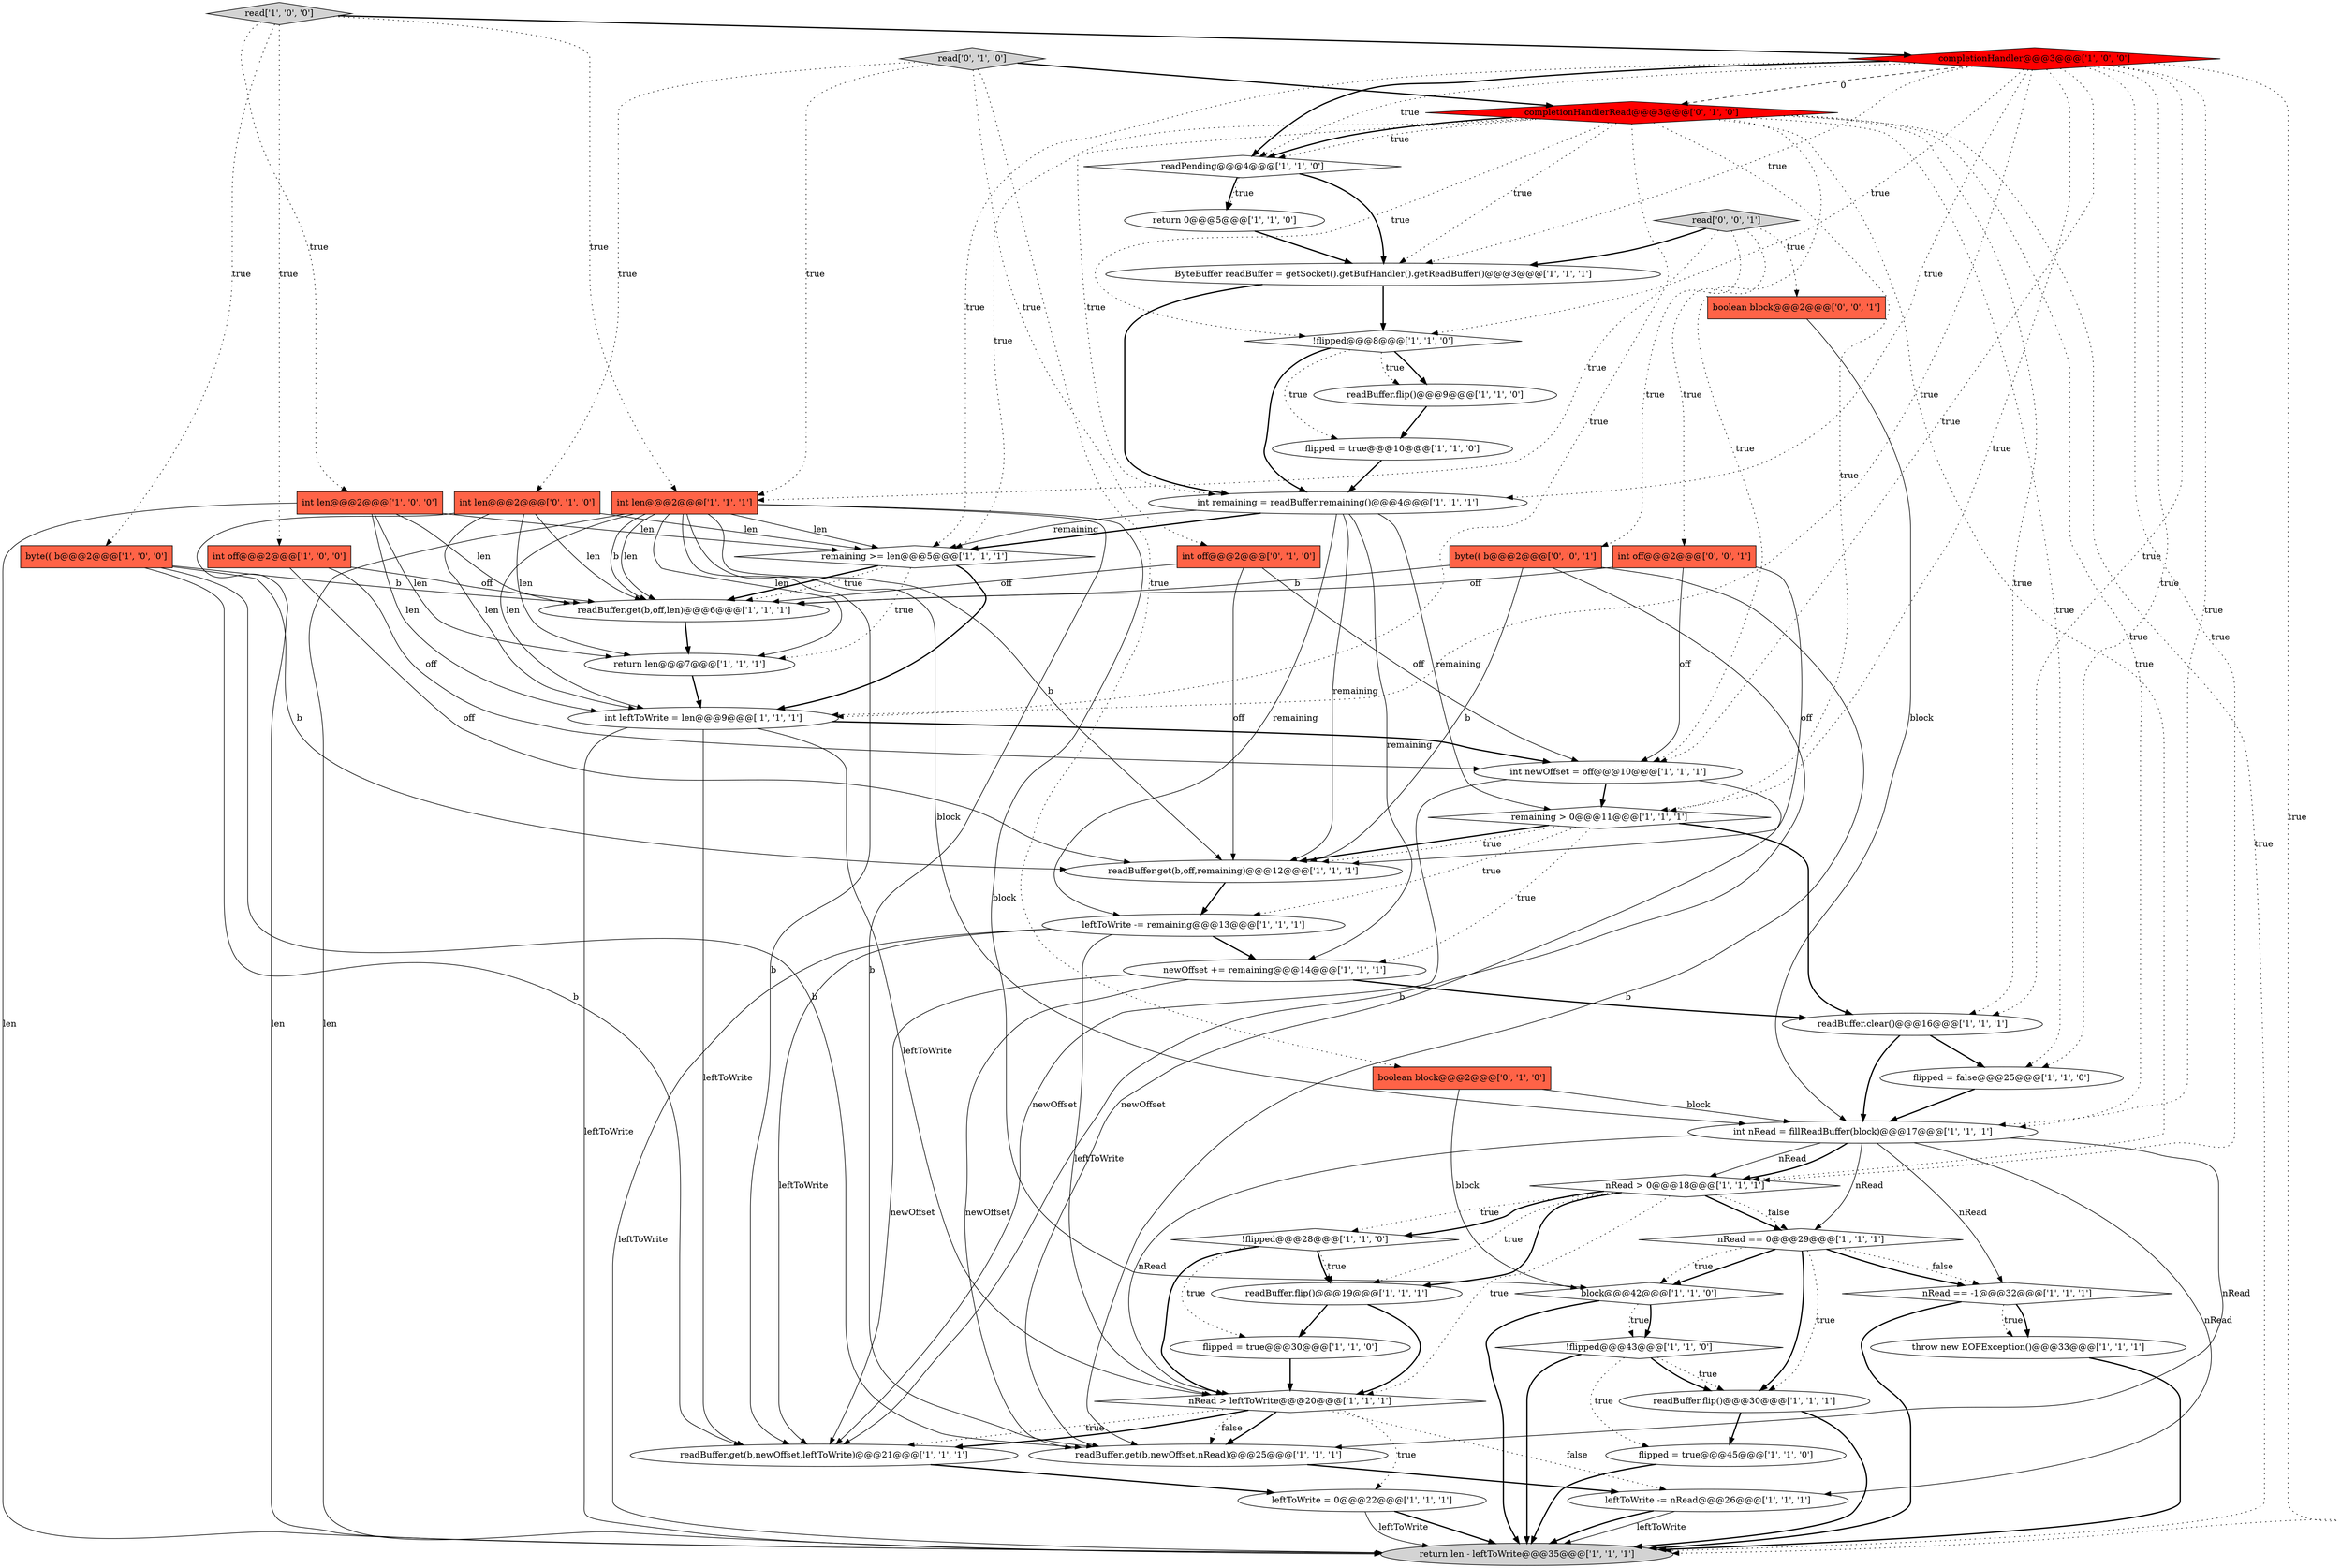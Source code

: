 digraph {
16 [style = filled, label = "throw new EOFException()@@@33@@@['1', '1', '1']", fillcolor = white, shape = ellipse image = "AAA0AAABBB1BBB"];
31 [style = filled, label = "return len - leftToWrite@@@35@@@['1', '1', '1']", fillcolor = lightgray, shape = ellipse image = "AAA0AAABBB1BBB"];
40 [style = filled, label = "flipped = true@@@30@@@['1', '1', '0']", fillcolor = white, shape = ellipse image = "AAA0AAABBB1BBB"];
30 [style = filled, label = "readBuffer.flip()@@@9@@@['1', '1', '0']", fillcolor = white, shape = ellipse image = "AAA0AAABBB1BBB"];
25 [style = filled, label = "nRead > 0@@@18@@@['1', '1', '1']", fillcolor = white, shape = diamond image = "AAA0AAABBB1BBB"];
34 [style = filled, label = "readBuffer.clear()@@@16@@@['1', '1', '1']", fillcolor = white, shape = ellipse image = "AAA0AAABBB1BBB"];
24 [style = filled, label = "readBuffer.flip()@@@30@@@['1', '1', '1']", fillcolor = white, shape = ellipse image = "AAA0AAABBB1BBB"];
35 [style = filled, label = "nRead > leftToWrite@@@20@@@['1', '1', '1']", fillcolor = white, shape = diamond image = "AAA0AAABBB1BBB"];
43 [style = filled, label = "int len@@@2@@@['0', '1', '0']", fillcolor = tomato, shape = box image = "AAA0AAABBB2BBB"];
0 [style = filled, label = "readBuffer.get(b,off,remaining)@@@12@@@['1', '1', '1']", fillcolor = white, shape = ellipse image = "AAA0AAABBB1BBB"];
41 [style = filled, label = "!flipped@@@43@@@['1', '1', '0']", fillcolor = white, shape = diamond image = "AAA0AAABBB1BBB"];
45 [style = filled, label = "completionHandlerRead@@@3@@@['0', '1', '0']", fillcolor = red, shape = diamond image = "AAA1AAABBB2BBB"];
17 [style = filled, label = "read['1', '0', '0']", fillcolor = lightgray, shape = diamond image = "AAA0AAABBB1BBB"];
37 [style = filled, label = "flipped = true@@@10@@@['1', '1', '0']", fillcolor = white, shape = ellipse image = "AAA0AAABBB1BBB"];
8 [style = filled, label = "readPending@@@4@@@['1', '1', '0']", fillcolor = white, shape = diamond image = "AAA0AAABBB1BBB"];
14 [style = filled, label = "nRead == 0@@@29@@@['1', '1', '1']", fillcolor = white, shape = diamond image = "AAA0AAABBB1BBB"];
46 [style = filled, label = "read['0', '1', '0']", fillcolor = lightgray, shape = diamond image = "AAA0AAABBB2BBB"];
26 [style = filled, label = "nRead == -1@@@32@@@['1', '1', '1']", fillcolor = white, shape = diamond image = "AAA0AAABBB1BBB"];
38 [style = filled, label = "leftToWrite -= remaining@@@13@@@['1', '1', '1']", fillcolor = white, shape = ellipse image = "AAA0AAABBB1BBB"];
36 [style = filled, label = "ByteBuffer readBuffer = getSocket().getBufHandler().getReadBuffer()@@@3@@@['1', '1', '1']", fillcolor = white, shape = ellipse image = "AAA0AAABBB1BBB"];
23 [style = filled, label = "remaining > 0@@@11@@@['1', '1', '1']", fillcolor = white, shape = diamond image = "AAA0AAABBB1BBB"];
29 [style = filled, label = "int len@@@2@@@['1', '0', '0']", fillcolor = tomato, shape = box image = "AAA0AAABBB1BBB"];
5 [style = filled, label = "int off@@@2@@@['1', '0', '0']", fillcolor = tomato, shape = box image = "AAA0AAABBB1BBB"];
12 [style = filled, label = "flipped = false@@@25@@@['1', '1', '0']", fillcolor = white, shape = ellipse image = "AAA0AAABBB1BBB"];
13 [style = filled, label = "readBuffer.get(b,off,len)@@@6@@@['1', '1', '1']", fillcolor = white, shape = ellipse image = "AAA0AAABBB1BBB"];
2 [style = filled, label = "readBuffer.flip()@@@19@@@['1', '1', '1']", fillcolor = white, shape = ellipse image = "AAA0AAABBB1BBB"];
19 [style = filled, label = "readBuffer.get(b,newOffset,leftToWrite)@@@21@@@['1', '1', '1']", fillcolor = white, shape = ellipse image = "AAA0AAABBB1BBB"];
44 [style = filled, label = "boolean block@@@2@@@['0', '1', '0']", fillcolor = tomato, shape = box image = "AAA0AAABBB2BBB"];
22 [style = filled, label = "remaining >= len@@@5@@@['1', '1', '1']", fillcolor = white, shape = diamond image = "AAA0AAABBB1BBB"];
39 [style = filled, label = "int len@@@2@@@['1', '1', '1']", fillcolor = tomato, shape = box image = "AAA0AAABBB1BBB"];
3 [style = filled, label = "!flipped@@@8@@@['1', '1', '0']", fillcolor = white, shape = diamond image = "AAA0AAABBB1BBB"];
32 [style = filled, label = "completionHandler@@@3@@@['1', '0', '0']", fillcolor = red, shape = diamond image = "AAA1AAABBB1BBB"];
11 [style = filled, label = "int nRead = fillReadBuffer(block)@@@17@@@['1', '1', '1']", fillcolor = white, shape = ellipse image = "AAA0AAABBB1BBB"];
48 [style = filled, label = "read['0', '0', '1']", fillcolor = lightgray, shape = diamond image = "AAA0AAABBB3BBB"];
1 [style = filled, label = "!flipped@@@28@@@['1', '1', '0']", fillcolor = white, shape = diamond image = "AAA0AAABBB1BBB"];
33 [style = filled, label = "byte(( b@@@2@@@['1', '0', '0']", fillcolor = tomato, shape = box image = "AAA0AAABBB1BBB"];
4 [style = filled, label = "readBuffer.get(b,newOffset,nRead)@@@25@@@['1', '1', '1']", fillcolor = white, shape = ellipse image = "AAA0AAABBB1BBB"];
18 [style = filled, label = "return 0@@@5@@@['1', '1', '0']", fillcolor = white, shape = ellipse image = "AAA0AAABBB1BBB"];
7 [style = filled, label = "block@@@42@@@['1', '1', '0']", fillcolor = white, shape = diamond image = "AAA0AAABBB1BBB"];
10 [style = filled, label = "return len@@@7@@@['1', '1', '1']", fillcolor = white, shape = ellipse image = "AAA0AAABBB1BBB"];
27 [style = filled, label = "int newOffset = off@@@10@@@['1', '1', '1']", fillcolor = white, shape = ellipse image = "AAA0AAABBB1BBB"];
20 [style = filled, label = "leftToWrite = 0@@@22@@@['1', '1', '1']", fillcolor = white, shape = ellipse image = "AAA0AAABBB1BBB"];
21 [style = filled, label = "int leftToWrite = len@@@9@@@['1', '1', '1']", fillcolor = white, shape = ellipse image = "AAA0AAABBB1BBB"];
9 [style = filled, label = "flipped = true@@@45@@@['1', '1', '0']", fillcolor = white, shape = ellipse image = "AAA0AAABBB1BBB"];
50 [style = filled, label = "int off@@@2@@@['0', '0', '1']", fillcolor = tomato, shape = box image = "AAA0AAABBB3BBB"];
42 [style = filled, label = "int off@@@2@@@['0', '1', '0']", fillcolor = tomato, shape = box image = "AAA0AAABBB2BBB"];
47 [style = filled, label = "byte(( b@@@2@@@['0', '0', '1']", fillcolor = tomato, shape = box image = "AAA0AAABBB3BBB"];
28 [style = filled, label = "newOffset += remaining@@@14@@@['1', '1', '1']", fillcolor = white, shape = ellipse image = "AAA0AAABBB1BBB"];
15 [style = filled, label = "leftToWrite -= nRead@@@26@@@['1', '1', '1']", fillcolor = white, shape = ellipse image = "AAA0AAABBB1BBB"];
49 [style = filled, label = "boolean block@@@2@@@['0', '0', '1']", fillcolor = tomato, shape = box image = "AAA0AAABBB3BBB"];
6 [style = filled, label = "int remaining = readBuffer.remaining()@@@4@@@['1', '1', '1']", fillcolor = white, shape = ellipse image = "AAA0AAABBB1BBB"];
39->13 [style = solid, label="len"];
33->13 [style = solid, label="b"];
35->20 [style = dotted, label="true"];
45->27 [style = dotted, label="true"];
2->35 [style = bold, label=""];
6->28 [style = solid, label="remaining"];
11->25 [style = solid, label="nRead"];
14->24 [style = bold, label=""];
25->1 [style = bold, label=""];
39->4 [style = solid, label="b"];
43->31 [style = solid, label="len"];
6->22 [style = bold, label=""];
39->22 [style = solid, label="len"];
21->19 [style = solid, label="leftToWrite"];
25->35 [style = dotted, label="true"];
4->15 [style = bold, label=""];
32->11 [style = dotted, label="true"];
5->27 [style = solid, label="off"];
11->26 [style = solid, label="nRead"];
35->19 [style = dotted, label="true"];
25->14 [style = bold, label=""];
7->31 [style = bold, label=""];
11->35 [style = solid, label="nRead"];
11->4 [style = solid, label="nRead"];
39->31 [style = solid, label="len"];
14->7 [style = bold, label=""];
45->22 [style = dotted, label="true"];
15->31 [style = solid, label="leftToWrite"];
35->15 [style = dotted, label="false"];
8->36 [style = bold, label=""];
32->25 [style = dotted, label="true"];
29->31 [style = solid, label="len"];
32->8 [style = dotted, label="true"];
43->22 [style = solid, label="len"];
48->39 [style = dotted, label="true"];
14->7 [style = dotted, label="true"];
32->3 [style = dotted, label="true"];
7->41 [style = dotted, label="true"];
50->0 [style = solid, label="off"];
26->16 [style = dotted, label="true"];
42->0 [style = solid, label="off"];
3->30 [style = bold, label=""];
29->21 [style = solid, label="len"];
22->13 [style = bold, label=""];
11->25 [style = bold, label=""];
17->39 [style = dotted, label="true"];
36->6 [style = bold, label=""];
45->3 [style = dotted, label="true"];
50->13 [style = solid, label="off"];
45->23 [style = dotted, label="true"];
21->31 [style = solid, label="leftToWrite"];
38->28 [style = bold, label=""];
14->24 [style = dotted, label="true"];
8->18 [style = bold, label=""];
19->20 [style = bold, label=""];
39->7 [style = solid, label="block"];
12->11 [style = bold, label=""];
41->24 [style = dotted, label="true"];
3->30 [style = dotted, label="true"];
1->35 [style = bold, label=""];
20->31 [style = bold, label=""];
49->11 [style = solid, label="block"];
10->21 [style = bold, label=""];
38->35 [style = solid, label="leftToWrite"];
32->36 [style = dotted, label="true"];
39->11 [style = solid, label="block"];
32->12 [style = dotted, label="true"];
25->2 [style = bold, label=""];
0->38 [style = bold, label=""];
1->40 [style = dotted, label="true"];
26->16 [style = bold, label=""];
43->10 [style = solid, label="len"];
48->47 [style = dotted, label="true"];
15->31 [style = bold, label=""];
22->13 [style = dotted, label="true"];
27->19 [style = solid, label="newOffset"];
43->21 [style = solid, label="len"];
8->18 [style = dotted, label="true"];
25->14 [style = dotted, label="false"];
33->19 [style = solid, label="b"];
39->0 [style = solid, label="b"];
17->33 [style = dotted, label="true"];
32->31 [style = dotted, label="true"];
11->15 [style = solid, label="nRead"];
6->22 [style = solid, label="remaining"];
45->31 [style = dotted, label="true"];
5->13 [style = solid, label="off"];
39->19 [style = solid, label="b"];
13->10 [style = bold, label=""];
41->9 [style = dotted, label="true"];
40->35 [style = bold, label=""];
32->34 [style = dotted, label="true"];
28->4 [style = solid, label="newOffset"];
32->6 [style = dotted, label="true"];
21->27 [style = bold, label=""];
9->31 [style = bold, label=""];
23->28 [style = dotted, label="true"];
11->14 [style = solid, label="nRead"];
44->7 [style = solid, label="block"];
45->34 [style = dotted, label="true"];
3->6 [style = bold, label=""];
39->10 [style = solid, label="len"];
3->37 [style = dotted, label="true"];
38->19 [style = solid, label="leftToWrite"];
28->19 [style = solid, label="newOffset"];
33->0 [style = solid, label="b"];
42->27 [style = solid, label="off"];
47->13 [style = solid, label="b"];
23->0 [style = bold, label=""];
21->35 [style = solid, label="leftToWrite"];
5->0 [style = solid, label="off"];
23->38 [style = dotted, label="true"];
32->45 [style = dashed, label="0"];
26->31 [style = bold, label=""];
32->8 [style = bold, label=""];
43->13 [style = solid, label="len"];
24->31 [style = bold, label=""];
47->0 [style = solid, label="b"];
45->11 [style = dotted, label="true"];
16->31 [style = bold, label=""];
45->8 [style = bold, label=""];
27->4 [style = solid, label="newOffset"];
6->23 [style = solid, label="remaining"];
41->31 [style = bold, label=""];
1->2 [style = bold, label=""];
17->29 [style = dotted, label="true"];
7->41 [style = bold, label=""];
33->4 [style = solid, label="b"];
29->10 [style = solid, label="len"];
39->13 [style = solid, label="b"];
25->2 [style = dotted, label="true"];
23->0 [style = dotted, label="true"];
45->6 [style = dotted, label="true"];
24->9 [style = bold, label=""];
25->1 [style = dotted, label="true"];
47->4 [style = solid, label="b"];
32->22 [style = dotted, label="true"];
29->22 [style = solid, label="len"];
47->19 [style = solid, label="b"];
22->10 [style = dotted, label="true"];
32->21 [style = dotted, label="true"];
48->36 [style = bold, label=""];
48->50 [style = dotted, label="true"];
28->34 [style = bold, label=""];
41->24 [style = bold, label=""];
44->11 [style = solid, label="block"];
32->23 [style = dotted, label="true"];
14->26 [style = dotted, label="false"];
20->31 [style = solid, label="leftToWrite"];
42->13 [style = solid, label="off"];
35->19 [style = bold, label=""];
22->21 [style = bold, label=""];
45->8 [style = dotted, label="true"];
18->36 [style = bold, label=""];
46->44 [style = dotted, label="true"];
2->40 [style = bold, label=""];
30->37 [style = bold, label=""];
17->32 [style = bold, label=""];
37->6 [style = bold, label=""];
34->12 [style = bold, label=""];
50->27 [style = solid, label="off"];
48->49 [style = dotted, label="true"];
35->4 [style = bold, label=""];
34->11 [style = bold, label=""];
14->26 [style = bold, label=""];
35->4 [style = dotted, label="false"];
32->27 [style = dotted, label="true"];
39->21 [style = solid, label="len"];
6->0 [style = solid, label="remaining"];
38->31 [style = solid, label="leftToWrite"];
45->25 [style = dotted, label="true"];
45->12 [style = dotted, label="true"];
6->38 [style = solid, label="remaining"];
45->36 [style = dotted, label="true"];
46->39 [style = dotted, label="true"];
46->42 [style = dotted, label="true"];
23->34 [style = bold, label=""];
46->45 [style = bold, label=""];
27->23 [style = bold, label=""];
45->21 [style = dotted, label="true"];
1->2 [style = dotted, label="true"];
29->13 [style = solid, label="len"];
46->43 [style = dotted, label="true"];
17->5 [style = dotted, label="true"];
36->3 [style = bold, label=""];
}
